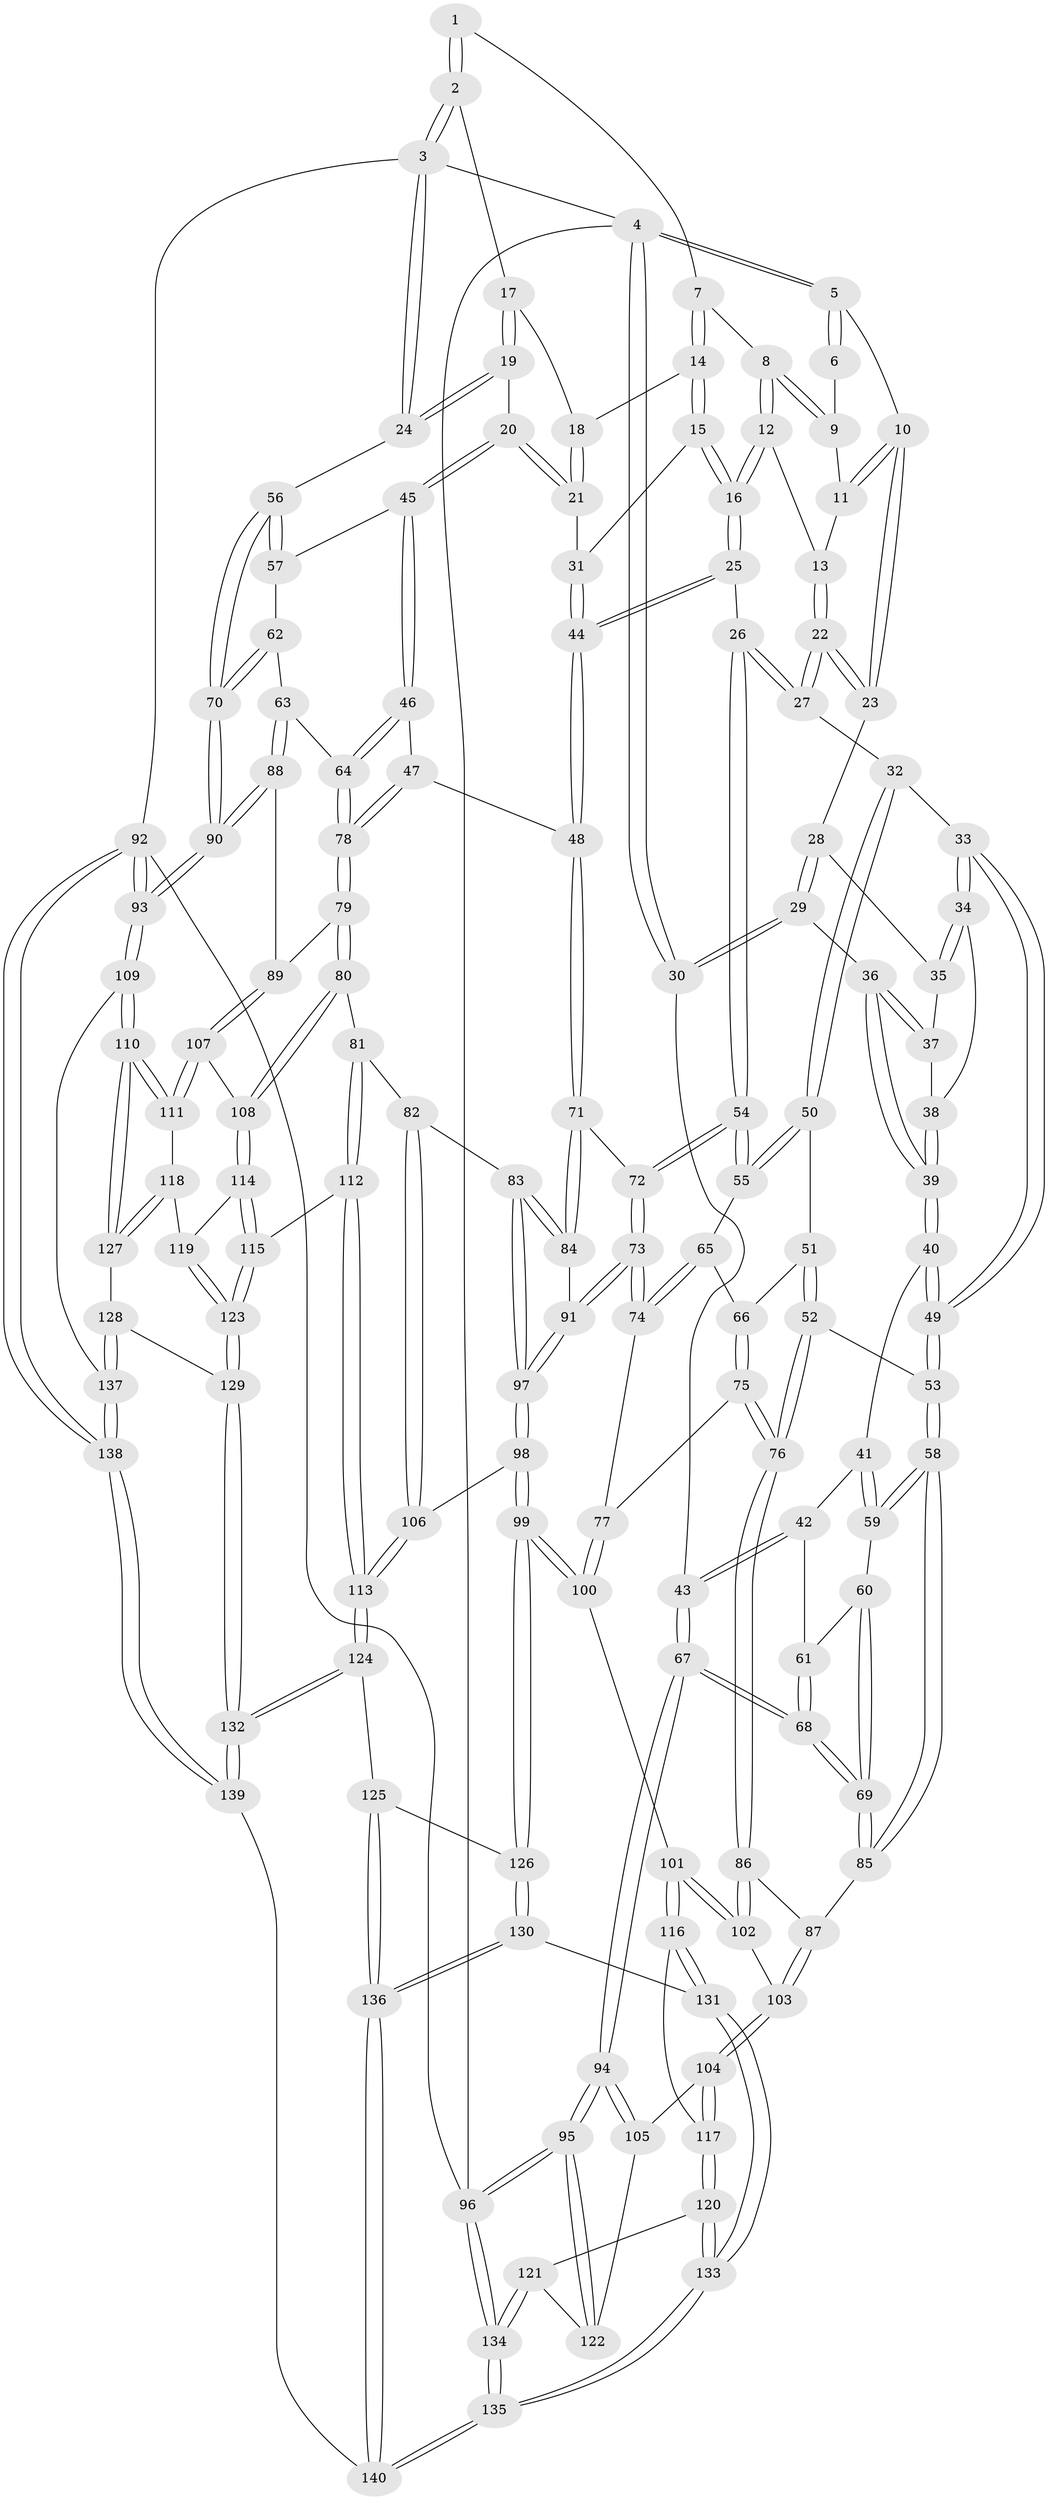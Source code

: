 // Generated by graph-tools (version 1.1) at 2025/17/03/09/25 04:17:08]
// undirected, 140 vertices, 347 edges
graph export_dot {
graph [start="1"]
  node [color=gray90,style=filled];
  1 [pos="+0.9013302925593242+0"];
  2 [pos="+1+0"];
  3 [pos="+1+0"];
  4 [pos="+0+0"];
  5 [pos="+0.18027966192038944+0"];
  6 [pos="+0.5782318127276309+0"];
  7 [pos="+0.6574472322048165+0.09592200072857865"];
  8 [pos="+0.5876445474751427+0.07035212690291655"];
  9 [pos="+0.5727740078682285+0"];
  10 [pos="+0.2561684108395487+0"];
  11 [pos="+0.44403345188581533+0.0572049747253344"];
  12 [pos="+0.5382834477301346+0.12997718408963904"];
  13 [pos="+0.5227735220412256+0.12933958566348946"];
  14 [pos="+0.7014574408681234+0.13259606578309438"];
  15 [pos="+0.7094668190037606+0.17523187223339184"];
  16 [pos="+0.5770152319914817+0.2552014402478123"];
  17 [pos="+1+0"];
  18 [pos="+0.8600387422114762+0"];
  19 [pos="+0.9062063615979195+0.17560308640066702"];
  20 [pos="+0.8612120719258337+0.2795201000069385"];
  21 [pos="+0.7948508350425496+0.23785735411661185"];
  22 [pos="+0.38697457102629423+0.18925720863214734"];
  23 [pos="+0.2563349724157263+0.0009491392129479922"];
  24 [pos="+1+0.26369273410517385"];
  25 [pos="+0.551266259744139+0.33500632402832864"];
  26 [pos="+0.5367510265949627+0.3377696064315371"];
  27 [pos="+0.38993488860572306+0.22425363254091454"];
  28 [pos="+0.24332968696526772+0.03705823733083351"];
  29 [pos="+0.04074535866742894+0.23523992203113744"];
  30 [pos="+0+0.0929010880264257"];
  31 [pos="+0.7856166319397117+0.23556137614077186"];
  32 [pos="+0.29380469864515485+0.3148622458441608"];
  33 [pos="+0.26898613777836194+0.31218697481380914"];
  34 [pos="+0.24838059388838885+0.2778827078257405"];
  35 [pos="+0.2403615514640412+0.051556521979315206"];
  36 [pos="+0.042536629574386614+0.2364777206649568"];
  37 [pos="+0.1735640768537053+0.18890186001005163"];
  38 [pos="+0.17342769834383895+0.2456279643687291"];
  39 [pos="+0.09148898060787804+0.2858204200334164"];
  40 [pos="+0.11232061985891653+0.3459324715765407"];
  41 [pos="+0.08162750306651939+0.37083272216493635"];
  42 [pos="+0.049193770644765905+0.3862287499575442"];
  43 [pos="+0+0.2885166548508706"];
  44 [pos="+0.6135468197162042+0.37416828079419584"];
  45 [pos="+0.8690258019446637+0.2922447956128014"];
  46 [pos="+0.7684318373849798+0.3911636966279883"];
  47 [pos="+0.6710893112131798+0.4347654727167007"];
  48 [pos="+0.6556795466627443+0.4282595112798188"];
  49 [pos="+0.17950504168524606+0.37892587955406565"];
  50 [pos="+0.32102504504696394+0.35468108385625763"];
  51 [pos="+0.3129166390839332+0.40169825366842254"];
  52 [pos="+0.25316032755301865+0.4897736022140323"];
  53 [pos="+0.19029994676032694+0.4546937562519602"];
  54 [pos="+0.4980700719500379+0.3746547503653207"];
  55 [pos="+0.43364624828125137+0.3991176924599754"];
  56 [pos="+1+0.2951780942462372"];
  57 [pos="+0.8960437106578282+0.308232934650549"];
  58 [pos="+0.10434304400278073+0.52393989776936"];
  59 [pos="+0.09291002439916403+0.4961352234667368"];
  60 [pos="+0.0466438150327038+0.4334617417131179"];
  61 [pos="+0.03943997116781622+0.4181351752777032"];
  62 [pos="+0.8993528928549831+0.4098854851932919"];
  63 [pos="+0.8817471947703135+0.49374434752854784"];
  64 [pos="+0.8529940899082806+0.4887882367061528"];
  65 [pos="+0.43010736119450615+0.4050931249693716"];
  66 [pos="+0.353840140701442+0.45776785281770105"];
  67 [pos="+0+0.591643162119569"];
  68 [pos="+0+0.5798419339644884"];
  69 [pos="+0+0.5545751350303029"];
  70 [pos="+1+0.5254804854757326"];
  71 [pos="+0.5826771759878695+0.5333460995409638"];
  72 [pos="+0.4961721446567405+0.507347725339149"];
  73 [pos="+0.4417744422895738+0.5621476120460991"];
  74 [pos="+0.4058948259731871+0.5468504018889225"];
  75 [pos="+0.31851151499198094+0.5463944657517711"];
  76 [pos="+0.2990468417458265+0.5499293594299471"];
  77 [pos="+0.33671411576990895+0.5493954718352175"];
  78 [pos="+0.7223868662414344+0.5110256562337628"];
  79 [pos="+0.7247495406480526+0.5427663907710031"];
  80 [pos="+0.6937402436357044+0.6541513680971542"];
  81 [pos="+0.6912439975897009+0.6556054866689072"];
  82 [pos="+0.6210384187263807+0.6402549696509453"];
  83 [pos="+0.5997735493158579+0.6299311047648755"];
  84 [pos="+0.5818351868884459+0.6017119851346266"];
  85 [pos="+0.09237115086405331+0.5448860152817012"];
  86 [pos="+0.27668147670117466+0.5889386380621779"];
  87 [pos="+0.106232901941685+0.5642996780851742"];
  88 [pos="+0.9368282140789007+0.5868098764907836"];
  89 [pos="+0.9153243383089218+0.6088949248829257"];
  90 [pos="+1+0.5613644118548041"];
  91 [pos="+0.4560673387034468+0.58833791378162"];
  92 [pos="+1+1"];
  93 [pos="+1+0.9964669890207105"];
  94 [pos="+0+0.6222317833757046"];
  95 [pos="+0+0.9216814399961502"];
  96 [pos="+0+1"];
  97 [pos="+0.4386980133949132+0.748684382144998"];
  98 [pos="+0.43735968535377423+0.751393363187204"];
  99 [pos="+0.43106157033635356+0.7549651835077053"];
  100 [pos="+0.4296279165208556+0.7548131430933663"];
  101 [pos="+0.33322101490232436+0.7575692858755081"];
  102 [pos="+0.26198009395284905+0.6699770517853731"];
  103 [pos="+0.139804482808166+0.6933457649350107"];
  104 [pos="+0.12394330769099574+0.7140253065129473"];
  105 [pos="+0.04914399182382759+0.7173166128505793"];
  106 [pos="+0.5563084020121718+0.787579327519806"];
  107 [pos="+0.872897551460922+0.6777961421180471"];
  108 [pos="+0.8448539624700063+0.6863459623608964"];
  109 [pos="+1+0.9432885065410048"];
  110 [pos="+1+0.9027894650193261"];
  111 [pos="+0.9417364467860283+0.7968711109039214"];
  112 [pos="+0.6741267046635219+0.7886201179418724"];
  113 [pos="+0.6066456328872588+0.819818804908339"];
  114 [pos="+0.8246939620117528+0.7267494843845789"];
  115 [pos="+0.725363641117148+0.8195702122749626"];
  116 [pos="+0.2913041266524481+0.8115891790465777"];
  117 [pos="+0.15157764171447813+0.8238371311533457"];
  118 [pos="+0.8557743682870871+0.8418059951042908"];
  119 [pos="+0.8244575685426975+0.7988101018041248"];
  120 [pos="+0.13071616474890835+0.8619867783548654"];
  121 [pos="+0.1082601468541273+0.8666654369349238"];
  122 [pos="+0.03014975882141503+0.842823309430492"];
  123 [pos="+0.7388058017608989+0.8388030619921433"];
  124 [pos="+0.5891875106764994+0.9345459966861686"];
  125 [pos="+0.4506235240990625+0.8990451128513165"];
  126 [pos="+0.4465715579900595+0.8953953367598353"];
  127 [pos="+0.8181533154324316+0.8979455840648736"];
  128 [pos="+0.8057160965991279+0.9074320965508984"];
  129 [pos="+0.7476177742386553+0.8591329914955839"];
  130 [pos="+0.3759903759783439+0.9321917308261665"];
  131 [pos="+0.296324281107629+0.9635854209640321"];
  132 [pos="+0.6140612867852543+0.984761731057222"];
  133 [pos="+0.24321298981586845+1"];
  134 [pos="+0+1"];
  135 [pos="+0.22043502154186423+1"];
  136 [pos="+0.45900631443521944+1"];
  137 [pos="+0.807679423597904+0.9665106074118485"];
  138 [pos="+0.6917227934757106+1"];
  139 [pos="+0.6600155002638614+1"];
  140 [pos="+0.4860182631566459+1"];
  1 -- 2;
  1 -- 2;
  1 -- 7;
  2 -- 3;
  2 -- 3;
  2 -- 17;
  3 -- 4;
  3 -- 24;
  3 -- 24;
  3 -- 92;
  4 -- 5;
  4 -- 5;
  4 -- 30;
  4 -- 30;
  4 -- 96;
  5 -- 6;
  5 -- 6;
  5 -- 10;
  6 -- 9;
  7 -- 8;
  7 -- 14;
  7 -- 14;
  8 -- 9;
  8 -- 9;
  8 -- 12;
  8 -- 12;
  9 -- 11;
  10 -- 11;
  10 -- 11;
  10 -- 23;
  10 -- 23;
  11 -- 13;
  12 -- 13;
  12 -- 16;
  12 -- 16;
  13 -- 22;
  13 -- 22;
  14 -- 15;
  14 -- 15;
  14 -- 18;
  15 -- 16;
  15 -- 16;
  15 -- 31;
  16 -- 25;
  16 -- 25;
  17 -- 18;
  17 -- 19;
  17 -- 19;
  18 -- 21;
  18 -- 21;
  19 -- 20;
  19 -- 24;
  19 -- 24;
  20 -- 21;
  20 -- 21;
  20 -- 45;
  20 -- 45;
  21 -- 31;
  22 -- 23;
  22 -- 23;
  22 -- 27;
  22 -- 27;
  23 -- 28;
  24 -- 56;
  25 -- 26;
  25 -- 44;
  25 -- 44;
  26 -- 27;
  26 -- 27;
  26 -- 54;
  26 -- 54;
  27 -- 32;
  28 -- 29;
  28 -- 29;
  28 -- 35;
  29 -- 30;
  29 -- 30;
  29 -- 36;
  30 -- 43;
  31 -- 44;
  31 -- 44;
  32 -- 33;
  32 -- 50;
  32 -- 50;
  33 -- 34;
  33 -- 34;
  33 -- 49;
  33 -- 49;
  34 -- 35;
  34 -- 35;
  34 -- 38;
  35 -- 37;
  36 -- 37;
  36 -- 37;
  36 -- 39;
  36 -- 39;
  37 -- 38;
  38 -- 39;
  38 -- 39;
  39 -- 40;
  39 -- 40;
  40 -- 41;
  40 -- 49;
  40 -- 49;
  41 -- 42;
  41 -- 59;
  41 -- 59;
  42 -- 43;
  42 -- 43;
  42 -- 61;
  43 -- 67;
  43 -- 67;
  44 -- 48;
  44 -- 48;
  45 -- 46;
  45 -- 46;
  45 -- 57;
  46 -- 47;
  46 -- 64;
  46 -- 64;
  47 -- 48;
  47 -- 78;
  47 -- 78;
  48 -- 71;
  48 -- 71;
  49 -- 53;
  49 -- 53;
  50 -- 51;
  50 -- 55;
  50 -- 55;
  51 -- 52;
  51 -- 52;
  51 -- 66;
  52 -- 53;
  52 -- 76;
  52 -- 76;
  53 -- 58;
  53 -- 58;
  54 -- 55;
  54 -- 55;
  54 -- 72;
  54 -- 72;
  55 -- 65;
  56 -- 57;
  56 -- 57;
  56 -- 70;
  56 -- 70;
  57 -- 62;
  58 -- 59;
  58 -- 59;
  58 -- 85;
  58 -- 85;
  59 -- 60;
  60 -- 61;
  60 -- 69;
  60 -- 69;
  61 -- 68;
  61 -- 68;
  62 -- 63;
  62 -- 70;
  62 -- 70;
  63 -- 64;
  63 -- 88;
  63 -- 88;
  64 -- 78;
  64 -- 78;
  65 -- 66;
  65 -- 74;
  65 -- 74;
  66 -- 75;
  66 -- 75;
  67 -- 68;
  67 -- 68;
  67 -- 94;
  67 -- 94;
  68 -- 69;
  68 -- 69;
  69 -- 85;
  69 -- 85;
  70 -- 90;
  70 -- 90;
  71 -- 72;
  71 -- 84;
  71 -- 84;
  72 -- 73;
  72 -- 73;
  73 -- 74;
  73 -- 74;
  73 -- 91;
  73 -- 91;
  74 -- 77;
  75 -- 76;
  75 -- 76;
  75 -- 77;
  76 -- 86;
  76 -- 86;
  77 -- 100;
  77 -- 100;
  78 -- 79;
  78 -- 79;
  79 -- 80;
  79 -- 80;
  79 -- 89;
  80 -- 81;
  80 -- 108;
  80 -- 108;
  81 -- 82;
  81 -- 112;
  81 -- 112;
  82 -- 83;
  82 -- 106;
  82 -- 106;
  83 -- 84;
  83 -- 84;
  83 -- 97;
  83 -- 97;
  84 -- 91;
  85 -- 87;
  86 -- 87;
  86 -- 102;
  86 -- 102;
  87 -- 103;
  87 -- 103;
  88 -- 89;
  88 -- 90;
  88 -- 90;
  89 -- 107;
  89 -- 107;
  90 -- 93;
  90 -- 93;
  91 -- 97;
  91 -- 97;
  92 -- 93;
  92 -- 93;
  92 -- 138;
  92 -- 138;
  92 -- 96;
  93 -- 109;
  93 -- 109;
  94 -- 95;
  94 -- 95;
  94 -- 105;
  94 -- 105;
  95 -- 96;
  95 -- 96;
  95 -- 122;
  95 -- 122;
  96 -- 134;
  96 -- 134;
  97 -- 98;
  97 -- 98;
  98 -- 99;
  98 -- 99;
  98 -- 106;
  99 -- 100;
  99 -- 100;
  99 -- 126;
  99 -- 126;
  100 -- 101;
  101 -- 102;
  101 -- 102;
  101 -- 116;
  101 -- 116;
  102 -- 103;
  103 -- 104;
  103 -- 104;
  104 -- 105;
  104 -- 117;
  104 -- 117;
  105 -- 122;
  106 -- 113;
  106 -- 113;
  107 -- 108;
  107 -- 111;
  107 -- 111;
  108 -- 114;
  108 -- 114;
  109 -- 110;
  109 -- 110;
  109 -- 137;
  110 -- 111;
  110 -- 111;
  110 -- 127;
  110 -- 127;
  111 -- 118;
  112 -- 113;
  112 -- 113;
  112 -- 115;
  113 -- 124;
  113 -- 124;
  114 -- 115;
  114 -- 115;
  114 -- 119;
  115 -- 123;
  115 -- 123;
  116 -- 117;
  116 -- 131;
  116 -- 131;
  117 -- 120;
  117 -- 120;
  118 -- 119;
  118 -- 127;
  118 -- 127;
  119 -- 123;
  119 -- 123;
  120 -- 121;
  120 -- 133;
  120 -- 133;
  121 -- 122;
  121 -- 134;
  121 -- 134;
  123 -- 129;
  123 -- 129;
  124 -- 125;
  124 -- 132;
  124 -- 132;
  125 -- 126;
  125 -- 136;
  125 -- 136;
  126 -- 130;
  126 -- 130;
  127 -- 128;
  128 -- 129;
  128 -- 137;
  128 -- 137;
  129 -- 132;
  129 -- 132;
  130 -- 131;
  130 -- 136;
  130 -- 136;
  131 -- 133;
  131 -- 133;
  132 -- 139;
  132 -- 139;
  133 -- 135;
  133 -- 135;
  134 -- 135;
  134 -- 135;
  135 -- 140;
  135 -- 140;
  136 -- 140;
  136 -- 140;
  137 -- 138;
  137 -- 138;
  138 -- 139;
  138 -- 139;
  139 -- 140;
}
